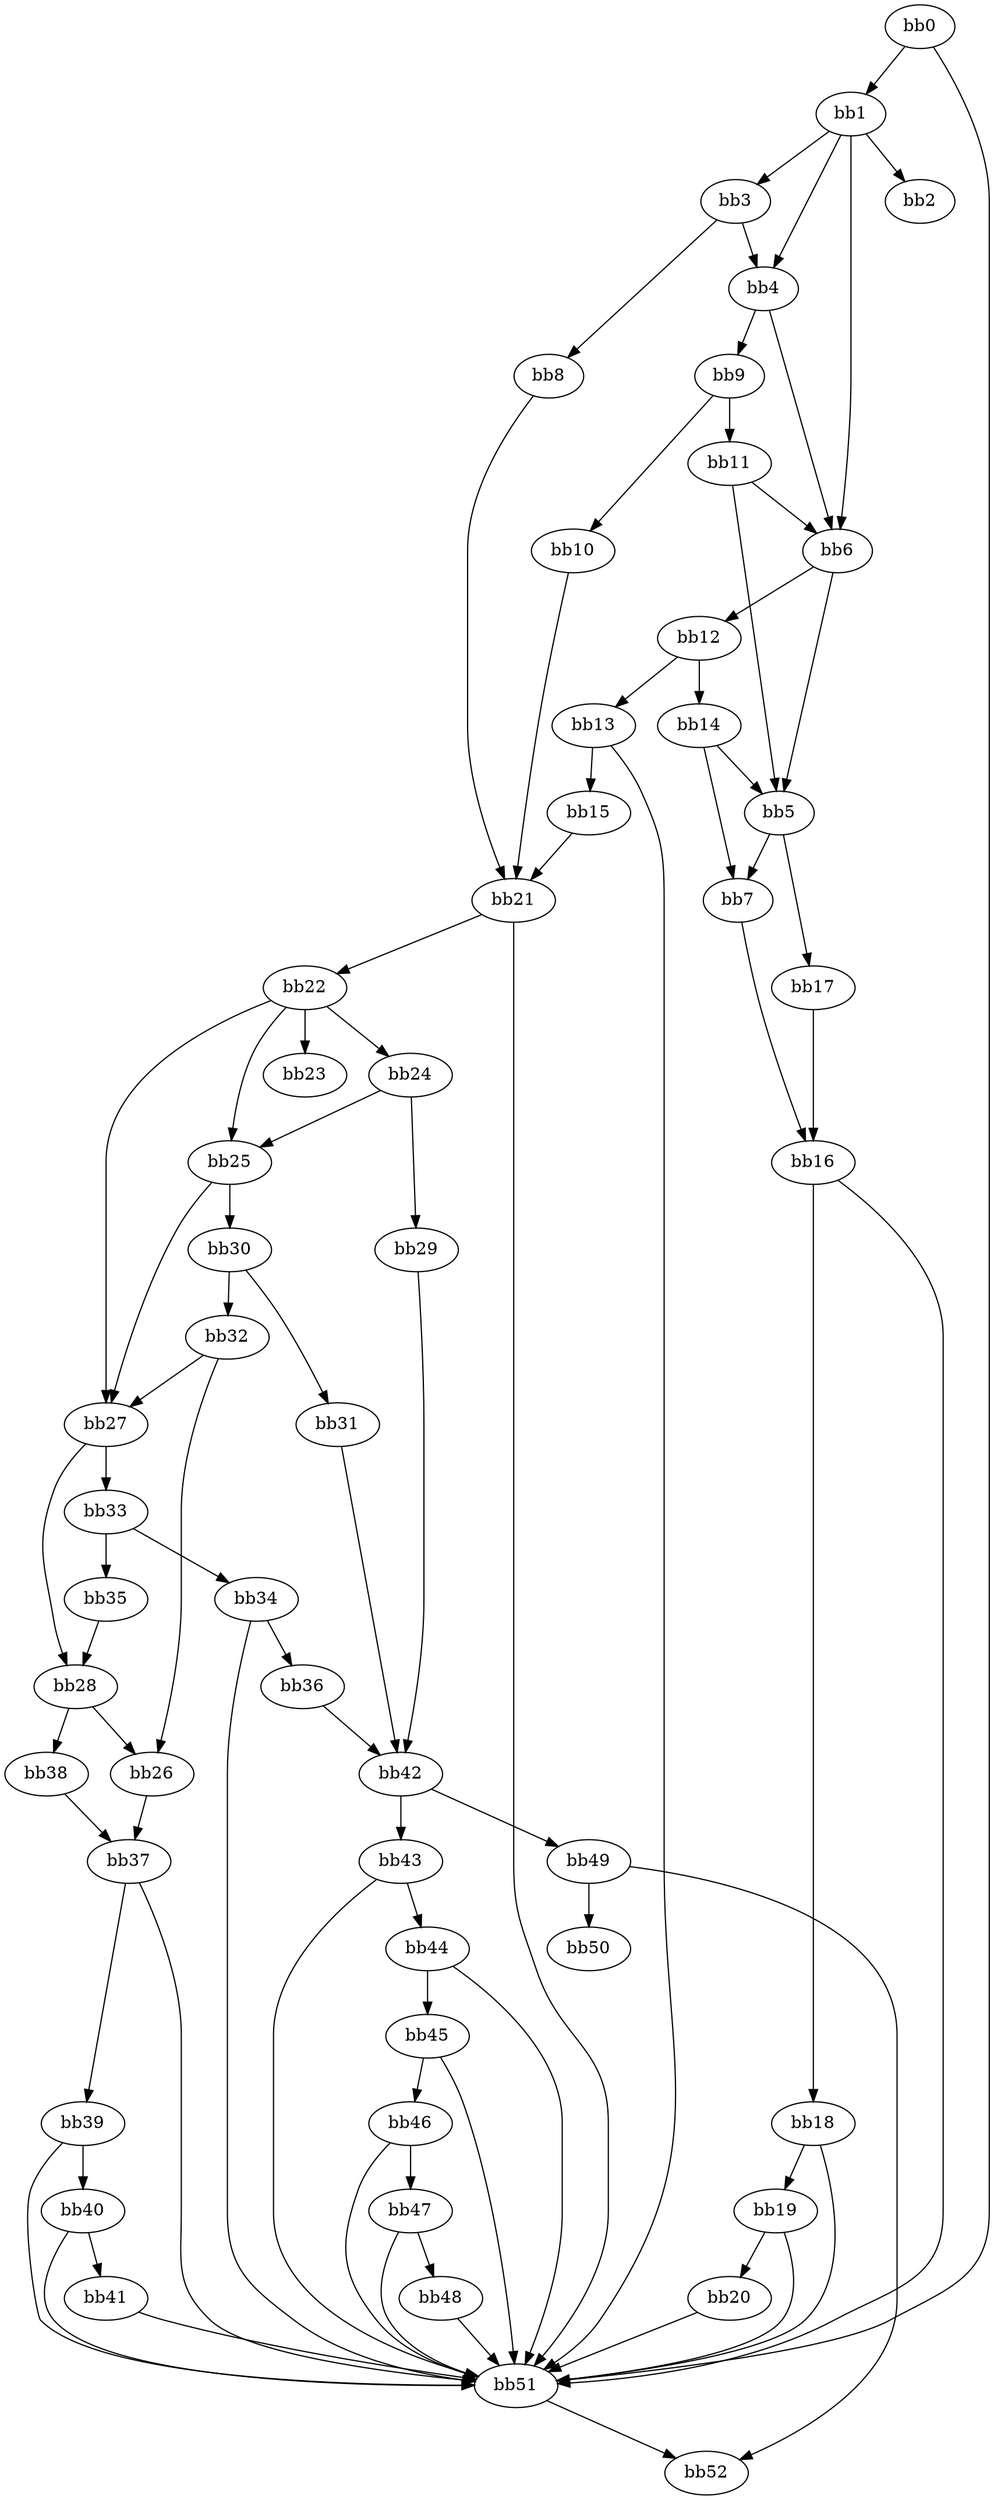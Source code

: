 digraph {
    0 [ label = "bb0\l" ]
    1 [ label = "bb1\l" ]
    2 [ label = "bb2\l" ]
    3 [ label = "bb3\l" ]
    4 [ label = "bb4\l" ]
    5 [ label = "bb5\l" ]
    6 [ label = "bb6\l" ]
    7 [ label = "bb7\l" ]
    8 [ label = "bb8\l" ]
    9 [ label = "bb9\l" ]
    10 [ label = "bb10\l" ]
    11 [ label = "bb11\l" ]
    12 [ label = "bb12\l" ]
    13 [ label = "bb13\l" ]
    14 [ label = "bb14\l" ]
    15 [ label = "bb15\l" ]
    16 [ label = "bb16\l" ]
    17 [ label = "bb17\l" ]
    18 [ label = "bb18\l" ]
    19 [ label = "bb19\l" ]
    20 [ label = "bb20\l" ]
    21 [ label = "bb21\l" ]
    22 [ label = "bb22\l" ]
    23 [ label = "bb23\l" ]
    24 [ label = "bb24\l" ]
    25 [ label = "bb25\l" ]
    26 [ label = "bb26\l" ]
    27 [ label = "bb27\l" ]
    28 [ label = "bb28\l" ]
    29 [ label = "bb29\l" ]
    30 [ label = "bb30\l" ]
    31 [ label = "bb31\l" ]
    32 [ label = "bb32\l" ]
    33 [ label = "bb33\l" ]
    34 [ label = "bb34\l" ]
    35 [ label = "bb35\l" ]
    36 [ label = "bb36\l" ]
    37 [ label = "bb37\l" ]
    38 [ label = "bb38\l" ]
    39 [ label = "bb39\l" ]
    40 [ label = "bb40\l" ]
    41 [ label = "bb41\l" ]
    42 [ label = "bb42\l" ]
    43 [ label = "bb43\l" ]
    44 [ label = "bb44\l" ]
    45 [ label = "bb45\l" ]
    46 [ label = "bb46\l" ]
    47 [ label = "bb47\l" ]
    48 [ label = "bb48\l" ]
    49 [ label = "bb49\l" ]
    50 [ label = "bb50\l" ]
    51 [ label = "bb51\l" ]
    52 [ label = "bb52\l" ]
    0 -> 1 [ ]
    0 -> 51 [ ]
    1 -> 2 [ ]
    1 -> 3 [ ]
    1 -> 4 [ ]
    1 -> 6 [ ]
    3 -> 4 [ ]
    3 -> 8 [ ]
    4 -> 6 [ ]
    4 -> 9 [ ]
    5 -> 7 [ ]
    5 -> 17 [ ]
    6 -> 5 [ ]
    6 -> 12 [ ]
    7 -> 16 [ ]
    8 -> 21 [ ]
    9 -> 10 [ ]
    9 -> 11 [ ]
    10 -> 21 [ ]
    11 -> 5 [ ]
    11 -> 6 [ ]
    12 -> 13 [ ]
    12 -> 14 [ ]
    13 -> 15 [ ]
    13 -> 51 [ ]
    14 -> 5 [ ]
    14 -> 7 [ ]
    15 -> 21 [ ]
    16 -> 18 [ ]
    16 -> 51 [ ]
    17 -> 16 [ ]
    18 -> 19 [ ]
    18 -> 51 [ ]
    19 -> 20 [ ]
    19 -> 51 [ ]
    20 -> 51 [ ]
    21 -> 22 [ ]
    21 -> 51 [ ]
    22 -> 23 [ ]
    22 -> 24 [ ]
    22 -> 25 [ ]
    22 -> 27 [ ]
    24 -> 25 [ ]
    24 -> 29 [ ]
    25 -> 27 [ ]
    25 -> 30 [ ]
    26 -> 37 [ ]
    27 -> 28 [ ]
    27 -> 33 [ ]
    28 -> 26 [ ]
    28 -> 38 [ ]
    29 -> 42 [ ]
    30 -> 31 [ ]
    30 -> 32 [ ]
    31 -> 42 [ ]
    32 -> 26 [ ]
    32 -> 27 [ ]
    33 -> 34 [ ]
    33 -> 35 [ ]
    34 -> 36 [ ]
    34 -> 51 [ ]
    35 -> 28 [ ]
    36 -> 42 [ ]
    37 -> 39 [ ]
    37 -> 51 [ ]
    38 -> 37 [ ]
    39 -> 40 [ ]
    39 -> 51 [ ]
    40 -> 41 [ ]
    40 -> 51 [ ]
    41 -> 51 [ ]
    42 -> 43 [ ]
    42 -> 49 [ ]
    43 -> 44 [ ]
    43 -> 51 [ ]
    44 -> 45 [ ]
    44 -> 51 [ ]
    45 -> 46 [ ]
    45 -> 51 [ ]
    46 -> 47 [ ]
    46 -> 51 [ ]
    47 -> 48 [ ]
    47 -> 51 [ ]
    48 -> 51 [ ]
    49 -> 50 [ ]
    49 -> 52 [ ]
    51 -> 52 [ ]
}

